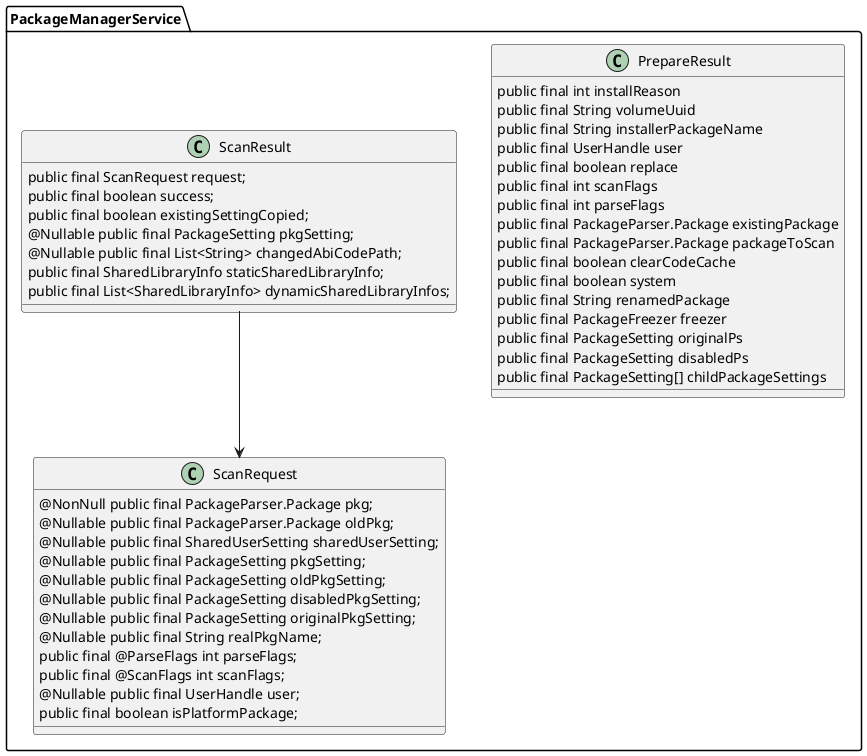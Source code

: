 @startuml package-install-class-2

class PackageManagerService.PrepareResult {
    public final int installReason
    public final String volumeUuid
    public final String installerPackageName
    public final UserHandle user
    public final boolean replace
    public final int scanFlags
    public final int parseFlags
    public final PackageParser.Package existingPackage
    public final PackageParser.Package packageToScan
    public final boolean clearCodeCache
    public final boolean system
    public final String renamedPackage
    public final PackageFreezer freezer
    public final PackageSetting originalPs
    public final PackageSetting disabledPs
    public final PackageSetting[] childPackageSettings   
}

class PackageManagerService.ScanRequest {
    @NonNull public final PackageParser.Package pkg;
    @Nullable public final PackageParser.Package oldPkg;
    @Nullable public final SharedUserSetting sharedUserSetting;
    @Nullable public final PackageSetting pkgSetting;
    @Nullable public final PackageSetting oldPkgSetting;
    @Nullable public final PackageSetting disabledPkgSetting;
    @Nullable public final PackageSetting originalPkgSetting;
    @Nullable public final String realPkgName;
    public final @ParseFlags int parseFlags;
    public final @ScanFlags int scanFlags;
    @Nullable public final UserHandle user;
    public final boolean isPlatformPackage;
    
}

class PackageManagerService.ScanResult {
    public final ScanRequest request;
    public final boolean success;
    public final boolean existingSettingCopied;
    @Nullable public final PackageSetting pkgSetting;
    @Nullable public final List<String> changedAbiCodePath;
    public final SharedLibraryInfo staticSharedLibraryInfo;
    public final List<SharedLibraryInfo> dynamicSharedLibraryInfos;
}
PackageManagerService.ScanResult --> PackageManagerService.ScanRequest
@enduml
